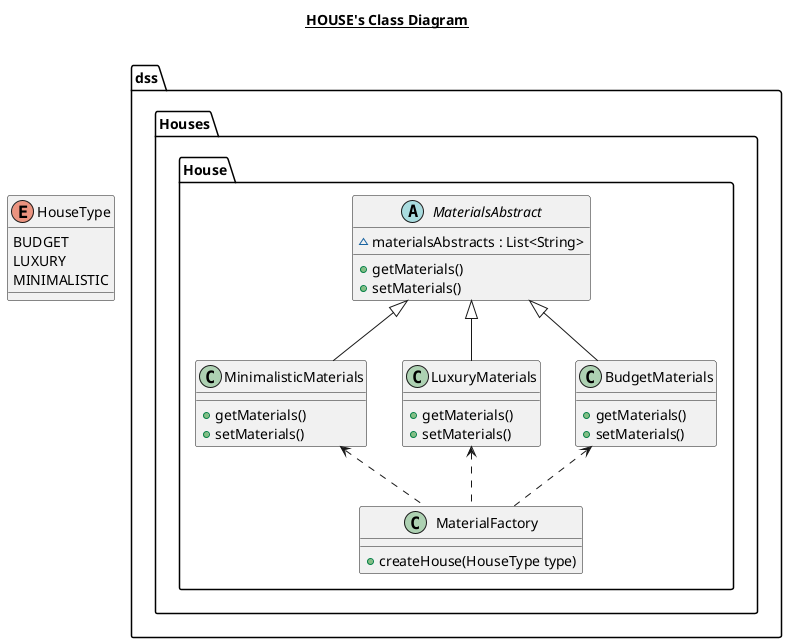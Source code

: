@startuml

title __HOUSE's Class Diagram__\n

        class dss.Houses.House.BudgetMaterials {
            + getMaterials()
            + setMaterials()
        }


        abstract class dss.Houses.House.MaterialsAbstract {
            ~ materialsAbstracts : List<String>
            + getMaterials()
            + setMaterials()
        }


        class dss.Houses.House.MaterialFactory {
            + createHouse(HouseType type)
        }


        enum HouseType {
          BUDGET
          LUXURY
          MINIMALISTIC
        }

        class dss.Houses.House.LuxuryMaterials {
            + getMaterials()
            + setMaterials()
        }


        class dss.Houses.House.MinimalisticMaterials {
            + getMaterials()
            + setMaterials()
        }

  dss.Houses.House.BudgetMaterials -up-|> dss.Houses.House.MaterialsAbstract
  dss.Houses.House.LuxuryMaterials -up-|> dss.Houses.House.MaterialsAbstract
  dss.Houses.House.MinimalisticMaterials -up-|> dss.Houses.House.MaterialsAbstract
  dss.Houses.House.MaterialFactory .up.> dss.Houses.House.BudgetMaterials
  dss.Houses.House.MaterialFactory .up.> dss.Houses.House.LuxuryMaterials
  dss.Houses.House.MaterialFactory .up.> dss.Houses.House.MinimalisticMaterials


@enduml
